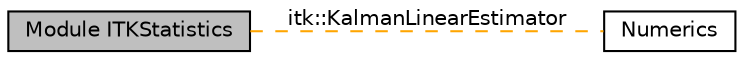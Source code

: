 digraph "Module ITKStatistics"
{
  edge [fontname="Helvetica",fontsize="10",labelfontname="Helvetica",labelfontsize="10"];
  node [fontname="Helvetica",fontsize="10",shape=box];
  rankdir=LR;
  Node1 [label="Module ITKStatistics",height=0.2,width=0.4,color="black", fillcolor="grey75", style="filled", fontcolor="black",tooltip=" "];
  Node2 [label="Numerics",height=0.2,width=0.4,color="black", fillcolor="white", style="filled",URL="$group__Numerics.html",tooltip=" "];
  Node1->Node2 [shape=plaintext, label="itk::KalmanLinearEstimator", color="orange", dir="none", style="dashed"];
}

